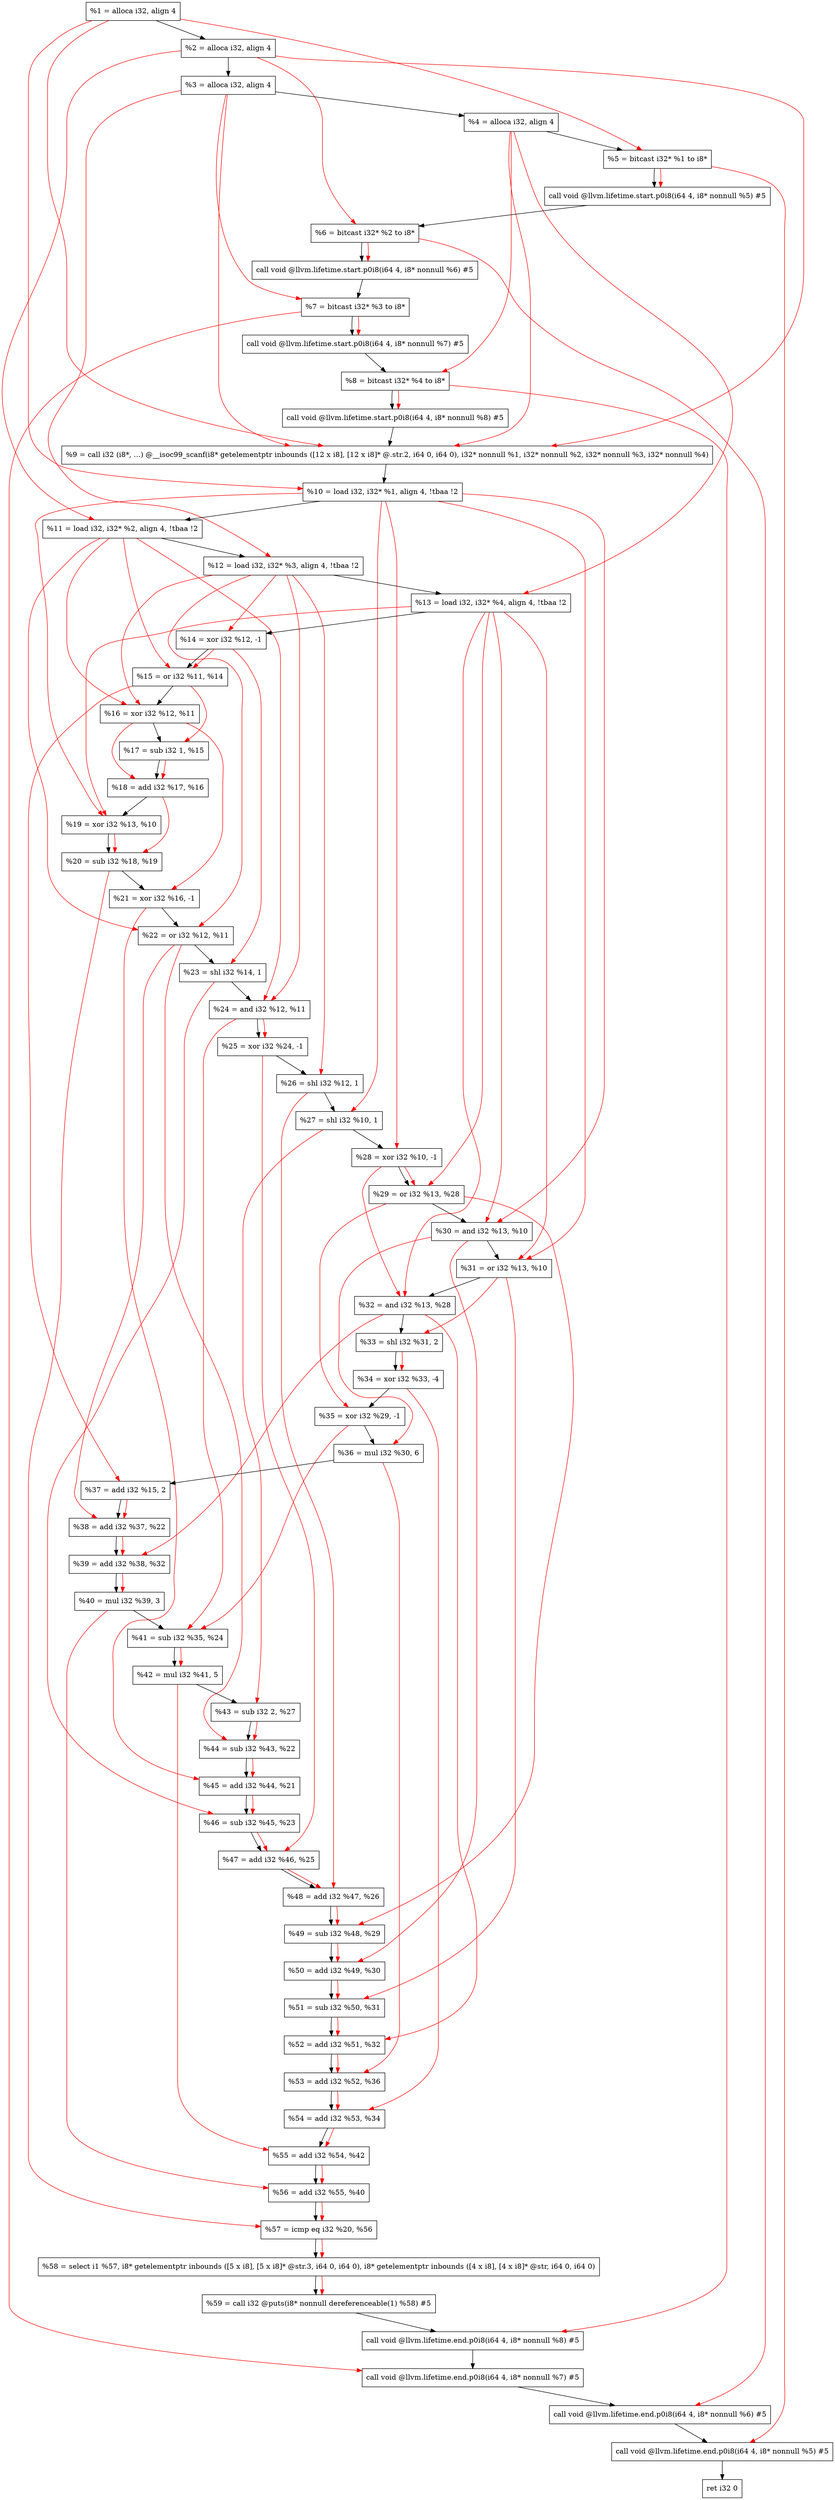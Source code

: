 digraph "DFG for'main' function" {
	Node0x22ade98[shape=record, label="  %1 = alloca i32, align 4"];
	Node0x22adf18[shape=record, label="  %2 = alloca i32, align 4"];
	Node0x22adfa8[shape=record, label="  %3 = alloca i32, align 4"];
	Node0x22ae008[shape=record, label="  %4 = alloca i32, align 4"];
	Node0x22ae0b8[shape=record, label="  %5 = bitcast i32* %1 to i8*"];
	Node0x22ae4e8[shape=record, label="  call void @llvm.lifetime.start.p0i8(i64 4, i8* nonnull %5) #5"];
	Node0x22ae5c8[shape=record, label="  %6 = bitcast i32* %2 to i8*"];
	Node0x22ae6c8[shape=record, label="  call void @llvm.lifetime.start.p0i8(i64 4, i8* nonnull %6) #5"];
	Node0x22ae788[shape=record, label="  %7 = bitcast i32* %3 to i8*"];
	Node0x22ae838[shape=record, label="  call void @llvm.lifetime.start.p0i8(i64 4, i8* nonnull %7) #5"];
	Node0x22ae8f8[shape=record, label="  %8 = bitcast i32* %4 to i8*"];
	Node0x22ae9a8[shape=record, label="  call void @llvm.lifetime.start.p0i8(i64 4, i8* nonnull %8) #5"];
	Node0x22a8c00[shape=record, label="  %9 = call i32 (i8*, ...) @__isoc99_scanf(i8* getelementptr inbounds ([12 x i8], [12 x i8]* @.str.2, i64 0, i64 0), i32* nonnull %1, i32* nonnull %2, i32* nonnull %3, i32* nonnull %4)"];
	Node0x22aeba8[shape=record, label="  %10 = load i32, i32* %1, align 4, !tbaa !2"];
	Node0x22afb18[shape=record, label="  %11 = load i32, i32* %2, align 4, !tbaa !2"];
	Node0x22b0188[shape=record, label="  %12 = load i32, i32* %3, align 4, !tbaa !2"];
	Node0x22b01e8[shape=record, label="  %13 = load i32, i32* %4, align 4, !tbaa !2"];
	Node0x22b0260[shape=record, label="  %14 = xor i32 %12, -1"];
	Node0x22b02d0[shape=record, label="  %15 = or i32 %11, %14"];
	Node0x22b0340[shape=record, label="  %16 = xor i32 %12, %11"];
	Node0x22b03b0[shape=record, label="  %17 = sub i32 1, %15"];
	Node0x22b0420[shape=record, label="  %18 = add i32 %17, %16"];
	Node0x22b0490[shape=record, label="  %19 = xor i32 %13, %10"];
	Node0x22b0500[shape=record, label="  %20 = sub i32 %18, %19"];
	Node0x22b0570[shape=record, label="  %21 = xor i32 %16, -1"];
	Node0x22b05e0[shape=record, label="  %22 = or i32 %12, %11"];
	Node0x22b0650[shape=record, label="  %23 = shl i32 %14, 1"];
	Node0x22b06c0[shape=record, label="  %24 = and i32 %12, %11"];
	Node0x22b0730[shape=record, label="  %25 = xor i32 %24, -1"];
	Node0x22b07a0[shape=record, label="  %26 = shl i32 %12, 1"];
	Node0x22b0810[shape=record, label="  %27 = shl i32 %10, 1"];
	Node0x22b0880[shape=record, label="  %28 = xor i32 %10, -1"];
	Node0x22b08f0[shape=record, label="  %29 = or i32 %13, %28"];
	Node0x22b0960[shape=record, label="  %30 = and i32 %13, %10"];
	Node0x22b09d0[shape=record, label="  %31 = or i32 %13, %10"];
	Node0x22b0a40[shape=record, label="  %32 = and i32 %13, %28"];
	Node0x22b0ab0[shape=record, label="  %33 = shl i32 %31, 2"];
	Node0x22b0b20[shape=record, label="  %34 = xor i32 %33, -4"];
	Node0x22b0b90[shape=record, label="  %35 = xor i32 %29, -1"];
	Node0x22b0c00[shape=record, label="  %36 = mul i32 %30, 6"];
	Node0x22b0c70[shape=record, label="  %37 = add i32 %15, 2"];
	Node0x22b0ce0[shape=record, label="  %38 = add i32 %37, %22"];
	Node0x22b0d50[shape=record, label="  %39 = add i32 %38, %32"];
	Node0x22b0dc0[shape=record, label="  %40 = mul i32 %39, 3"];
	Node0x22b0e30[shape=record, label="  %41 = sub i32 %35, %24"];
	Node0x22b0ea0[shape=record, label="  %42 = mul i32 %41, 5"];
	Node0x22b0f10[shape=record, label="  %43 = sub i32 2, %27"];
	Node0x22b0f80[shape=record, label="  %44 = sub i32 %43, %22"];
	Node0x22b0ff0[shape=record, label="  %45 = add i32 %44, %21"];
	Node0x22b1060[shape=record, label="  %46 = sub i32 %45, %23"];
	Node0x22b10d0[shape=record, label="  %47 = add i32 %46, %25"];
	Node0x22b1140[shape=record, label="  %48 = add i32 %47, %26"];
	Node0x22b11b0[shape=record, label="  %49 = sub i32 %48, %29"];
	Node0x22b1220[shape=record, label="  %50 = add i32 %49, %30"];
	Node0x22b1290[shape=record, label="  %51 = sub i32 %50, %31"];
	Node0x22b1300[shape=record, label="  %52 = add i32 %51, %32"];
	Node0x22b1370[shape=record, label="  %53 = add i32 %52, %36"];
	Node0x22b13e0[shape=record, label="  %54 = add i32 %53, %34"];
	Node0x22b1450[shape=record, label="  %55 = add i32 %54, %42"];
	Node0x22b14c0[shape=record, label="  %56 = add i32 %55, %40"];
	Node0x22b1530[shape=record, label="  %57 = icmp eq i32 %20, %56"];
	Node0x224d8b8[shape=record, label="  %58 = select i1 %57, i8* getelementptr inbounds ([5 x i8], [5 x i8]* @str.3, i64 0, i64 0), i8* getelementptr inbounds ([4 x i8], [4 x i8]* @str, i64 0, i64 0)"];
	Node0x22b15c0[shape=record, label="  %59 = call i32 @puts(i8* nonnull dereferenceable(1) %58) #5"];
	Node0x22b1868[shape=record, label="  call void @llvm.lifetime.end.p0i8(i64 4, i8* nonnull %8) #5"];
	Node0x22b19c8[shape=record, label="  call void @llvm.lifetime.end.p0i8(i64 4, i8* nonnull %7) #5"];
	Node0x22b1ad8[shape=record, label="  call void @llvm.lifetime.end.p0i8(i64 4, i8* nonnull %6) #5"];
	Node0x22b1be8[shape=record, label="  call void @llvm.lifetime.end.p0i8(i64 4, i8* nonnull %5) #5"];
	Node0x22b1ca8[shape=record, label="  ret i32 0"];
	Node0x22ade98 -> Node0x22adf18;
	Node0x22adf18 -> Node0x22adfa8;
	Node0x22adfa8 -> Node0x22ae008;
	Node0x22ae008 -> Node0x22ae0b8;
	Node0x22ae0b8 -> Node0x22ae4e8;
	Node0x22ae4e8 -> Node0x22ae5c8;
	Node0x22ae5c8 -> Node0x22ae6c8;
	Node0x22ae6c8 -> Node0x22ae788;
	Node0x22ae788 -> Node0x22ae838;
	Node0x22ae838 -> Node0x22ae8f8;
	Node0x22ae8f8 -> Node0x22ae9a8;
	Node0x22ae9a8 -> Node0x22a8c00;
	Node0x22a8c00 -> Node0x22aeba8;
	Node0x22aeba8 -> Node0x22afb18;
	Node0x22afb18 -> Node0x22b0188;
	Node0x22b0188 -> Node0x22b01e8;
	Node0x22b01e8 -> Node0x22b0260;
	Node0x22b0260 -> Node0x22b02d0;
	Node0x22b02d0 -> Node0x22b0340;
	Node0x22b0340 -> Node0x22b03b0;
	Node0x22b03b0 -> Node0x22b0420;
	Node0x22b0420 -> Node0x22b0490;
	Node0x22b0490 -> Node0x22b0500;
	Node0x22b0500 -> Node0x22b0570;
	Node0x22b0570 -> Node0x22b05e0;
	Node0x22b05e0 -> Node0x22b0650;
	Node0x22b0650 -> Node0x22b06c0;
	Node0x22b06c0 -> Node0x22b0730;
	Node0x22b0730 -> Node0x22b07a0;
	Node0x22b07a0 -> Node0x22b0810;
	Node0x22b0810 -> Node0x22b0880;
	Node0x22b0880 -> Node0x22b08f0;
	Node0x22b08f0 -> Node0x22b0960;
	Node0x22b0960 -> Node0x22b09d0;
	Node0x22b09d0 -> Node0x22b0a40;
	Node0x22b0a40 -> Node0x22b0ab0;
	Node0x22b0ab0 -> Node0x22b0b20;
	Node0x22b0b20 -> Node0x22b0b90;
	Node0x22b0b90 -> Node0x22b0c00;
	Node0x22b0c00 -> Node0x22b0c70;
	Node0x22b0c70 -> Node0x22b0ce0;
	Node0x22b0ce0 -> Node0x22b0d50;
	Node0x22b0d50 -> Node0x22b0dc0;
	Node0x22b0dc0 -> Node0x22b0e30;
	Node0x22b0e30 -> Node0x22b0ea0;
	Node0x22b0ea0 -> Node0x22b0f10;
	Node0x22b0f10 -> Node0x22b0f80;
	Node0x22b0f80 -> Node0x22b0ff0;
	Node0x22b0ff0 -> Node0x22b1060;
	Node0x22b1060 -> Node0x22b10d0;
	Node0x22b10d0 -> Node0x22b1140;
	Node0x22b1140 -> Node0x22b11b0;
	Node0x22b11b0 -> Node0x22b1220;
	Node0x22b1220 -> Node0x22b1290;
	Node0x22b1290 -> Node0x22b1300;
	Node0x22b1300 -> Node0x22b1370;
	Node0x22b1370 -> Node0x22b13e0;
	Node0x22b13e0 -> Node0x22b1450;
	Node0x22b1450 -> Node0x22b14c0;
	Node0x22b14c0 -> Node0x22b1530;
	Node0x22b1530 -> Node0x224d8b8;
	Node0x224d8b8 -> Node0x22b15c0;
	Node0x22b15c0 -> Node0x22b1868;
	Node0x22b1868 -> Node0x22b19c8;
	Node0x22b19c8 -> Node0x22b1ad8;
	Node0x22b1ad8 -> Node0x22b1be8;
	Node0x22b1be8 -> Node0x22b1ca8;
edge [color=red]
	Node0x22ade98 -> Node0x22ae0b8;
	Node0x22ae0b8 -> Node0x22ae4e8;
	Node0x22adf18 -> Node0x22ae5c8;
	Node0x22ae5c8 -> Node0x22ae6c8;
	Node0x22adfa8 -> Node0x22ae788;
	Node0x22ae788 -> Node0x22ae838;
	Node0x22ae008 -> Node0x22ae8f8;
	Node0x22ae8f8 -> Node0x22ae9a8;
	Node0x22ade98 -> Node0x22a8c00;
	Node0x22adf18 -> Node0x22a8c00;
	Node0x22adfa8 -> Node0x22a8c00;
	Node0x22ae008 -> Node0x22a8c00;
	Node0x22ade98 -> Node0x22aeba8;
	Node0x22adf18 -> Node0x22afb18;
	Node0x22adfa8 -> Node0x22b0188;
	Node0x22ae008 -> Node0x22b01e8;
	Node0x22b0188 -> Node0x22b0260;
	Node0x22afb18 -> Node0x22b02d0;
	Node0x22b0260 -> Node0x22b02d0;
	Node0x22b0188 -> Node0x22b0340;
	Node0x22afb18 -> Node0x22b0340;
	Node0x22b02d0 -> Node0x22b03b0;
	Node0x22b03b0 -> Node0x22b0420;
	Node0x22b0340 -> Node0x22b0420;
	Node0x22b01e8 -> Node0x22b0490;
	Node0x22aeba8 -> Node0x22b0490;
	Node0x22b0420 -> Node0x22b0500;
	Node0x22b0490 -> Node0x22b0500;
	Node0x22b0340 -> Node0x22b0570;
	Node0x22b0188 -> Node0x22b05e0;
	Node0x22afb18 -> Node0x22b05e0;
	Node0x22b0260 -> Node0x22b0650;
	Node0x22b0188 -> Node0x22b06c0;
	Node0x22afb18 -> Node0x22b06c0;
	Node0x22b06c0 -> Node0x22b0730;
	Node0x22b0188 -> Node0x22b07a0;
	Node0x22aeba8 -> Node0x22b0810;
	Node0x22aeba8 -> Node0x22b0880;
	Node0x22b01e8 -> Node0x22b08f0;
	Node0x22b0880 -> Node0x22b08f0;
	Node0x22b01e8 -> Node0x22b0960;
	Node0x22aeba8 -> Node0x22b0960;
	Node0x22b01e8 -> Node0x22b09d0;
	Node0x22aeba8 -> Node0x22b09d0;
	Node0x22b01e8 -> Node0x22b0a40;
	Node0x22b0880 -> Node0x22b0a40;
	Node0x22b09d0 -> Node0x22b0ab0;
	Node0x22b0ab0 -> Node0x22b0b20;
	Node0x22b08f0 -> Node0x22b0b90;
	Node0x22b0960 -> Node0x22b0c00;
	Node0x22b02d0 -> Node0x22b0c70;
	Node0x22b0c70 -> Node0x22b0ce0;
	Node0x22b05e0 -> Node0x22b0ce0;
	Node0x22b0ce0 -> Node0x22b0d50;
	Node0x22b0a40 -> Node0x22b0d50;
	Node0x22b0d50 -> Node0x22b0dc0;
	Node0x22b0b90 -> Node0x22b0e30;
	Node0x22b06c0 -> Node0x22b0e30;
	Node0x22b0e30 -> Node0x22b0ea0;
	Node0x22b0810 -> Node0x22b0f10;
	Node0x22b0f10 -> Node0x22b0f80;
	Node0x22b05e0 -> Node0x22b0f80;
	Node0x22b0f80 -> Node0x22b0ff0;
	Node0x22b0570 -> Node0x22b0ff0;
	Node0x22b0ff0 -> Node0x22b1060;
	Node0x22b0650 -> Node0x22b1060;
	Node0x22b1060 -> Node0x22b10d0;
	Node0x22b0730 -> Node0x22b10d0;
	Node0x22b10d0 -> Node0x22b1140;
	Node0x22b07a0 -> Node0x22b1140;
	Node0x22b1140 -> Node0x22b11b0;
	Node0x22b08f0 -> Node0x22b11b0;
	Node0x22b11b0 -> Node0x22b1220;
	Node0x22b0960 -> Node0x22b1220;
	Node0x22b1220 -> Node0x22b1290;
	Node0x22b09d0 -> Node0x22b1290;
	Node0x22b1290 -> Node0x22b1300;
	Node0x22b0a40 -> Node0x22b1300;
	Node0x22b1300 -> Node0x22b1370;
	Node0x22b0c00 -> Node0x22b1370;
	Node0x22b1370 -> Node0x22b13e0;
	Node0x22b0b20 -> Node0x22b13e0;
	Node0x22b13e0 -> Node0x22b1450;
	Node0x22b0ea0 -> Node0x22b1450;
	Node0x22b1450 -> Node0x22b14c0;
	Node0x22b0dc0 -> Node0x22b14c0;
	Node0x22b0500 -> Node0x22b1530;
	Node0x22b14c0 -> Node0x22b1530;
	Node0x22b1530 -> Node0x224d8b8;
	Node0x224d8b8 -> Node0x22b15c0;
	Node0x22ae8f8 -> Node0x22b1868;
	Node0x22ae788 -> Node0x22b19c8;
	Node0x22ae5c8 -> Node0x22b1ad8;
	Node0x22ae0b8 -> Node0x22b1be8;
}
